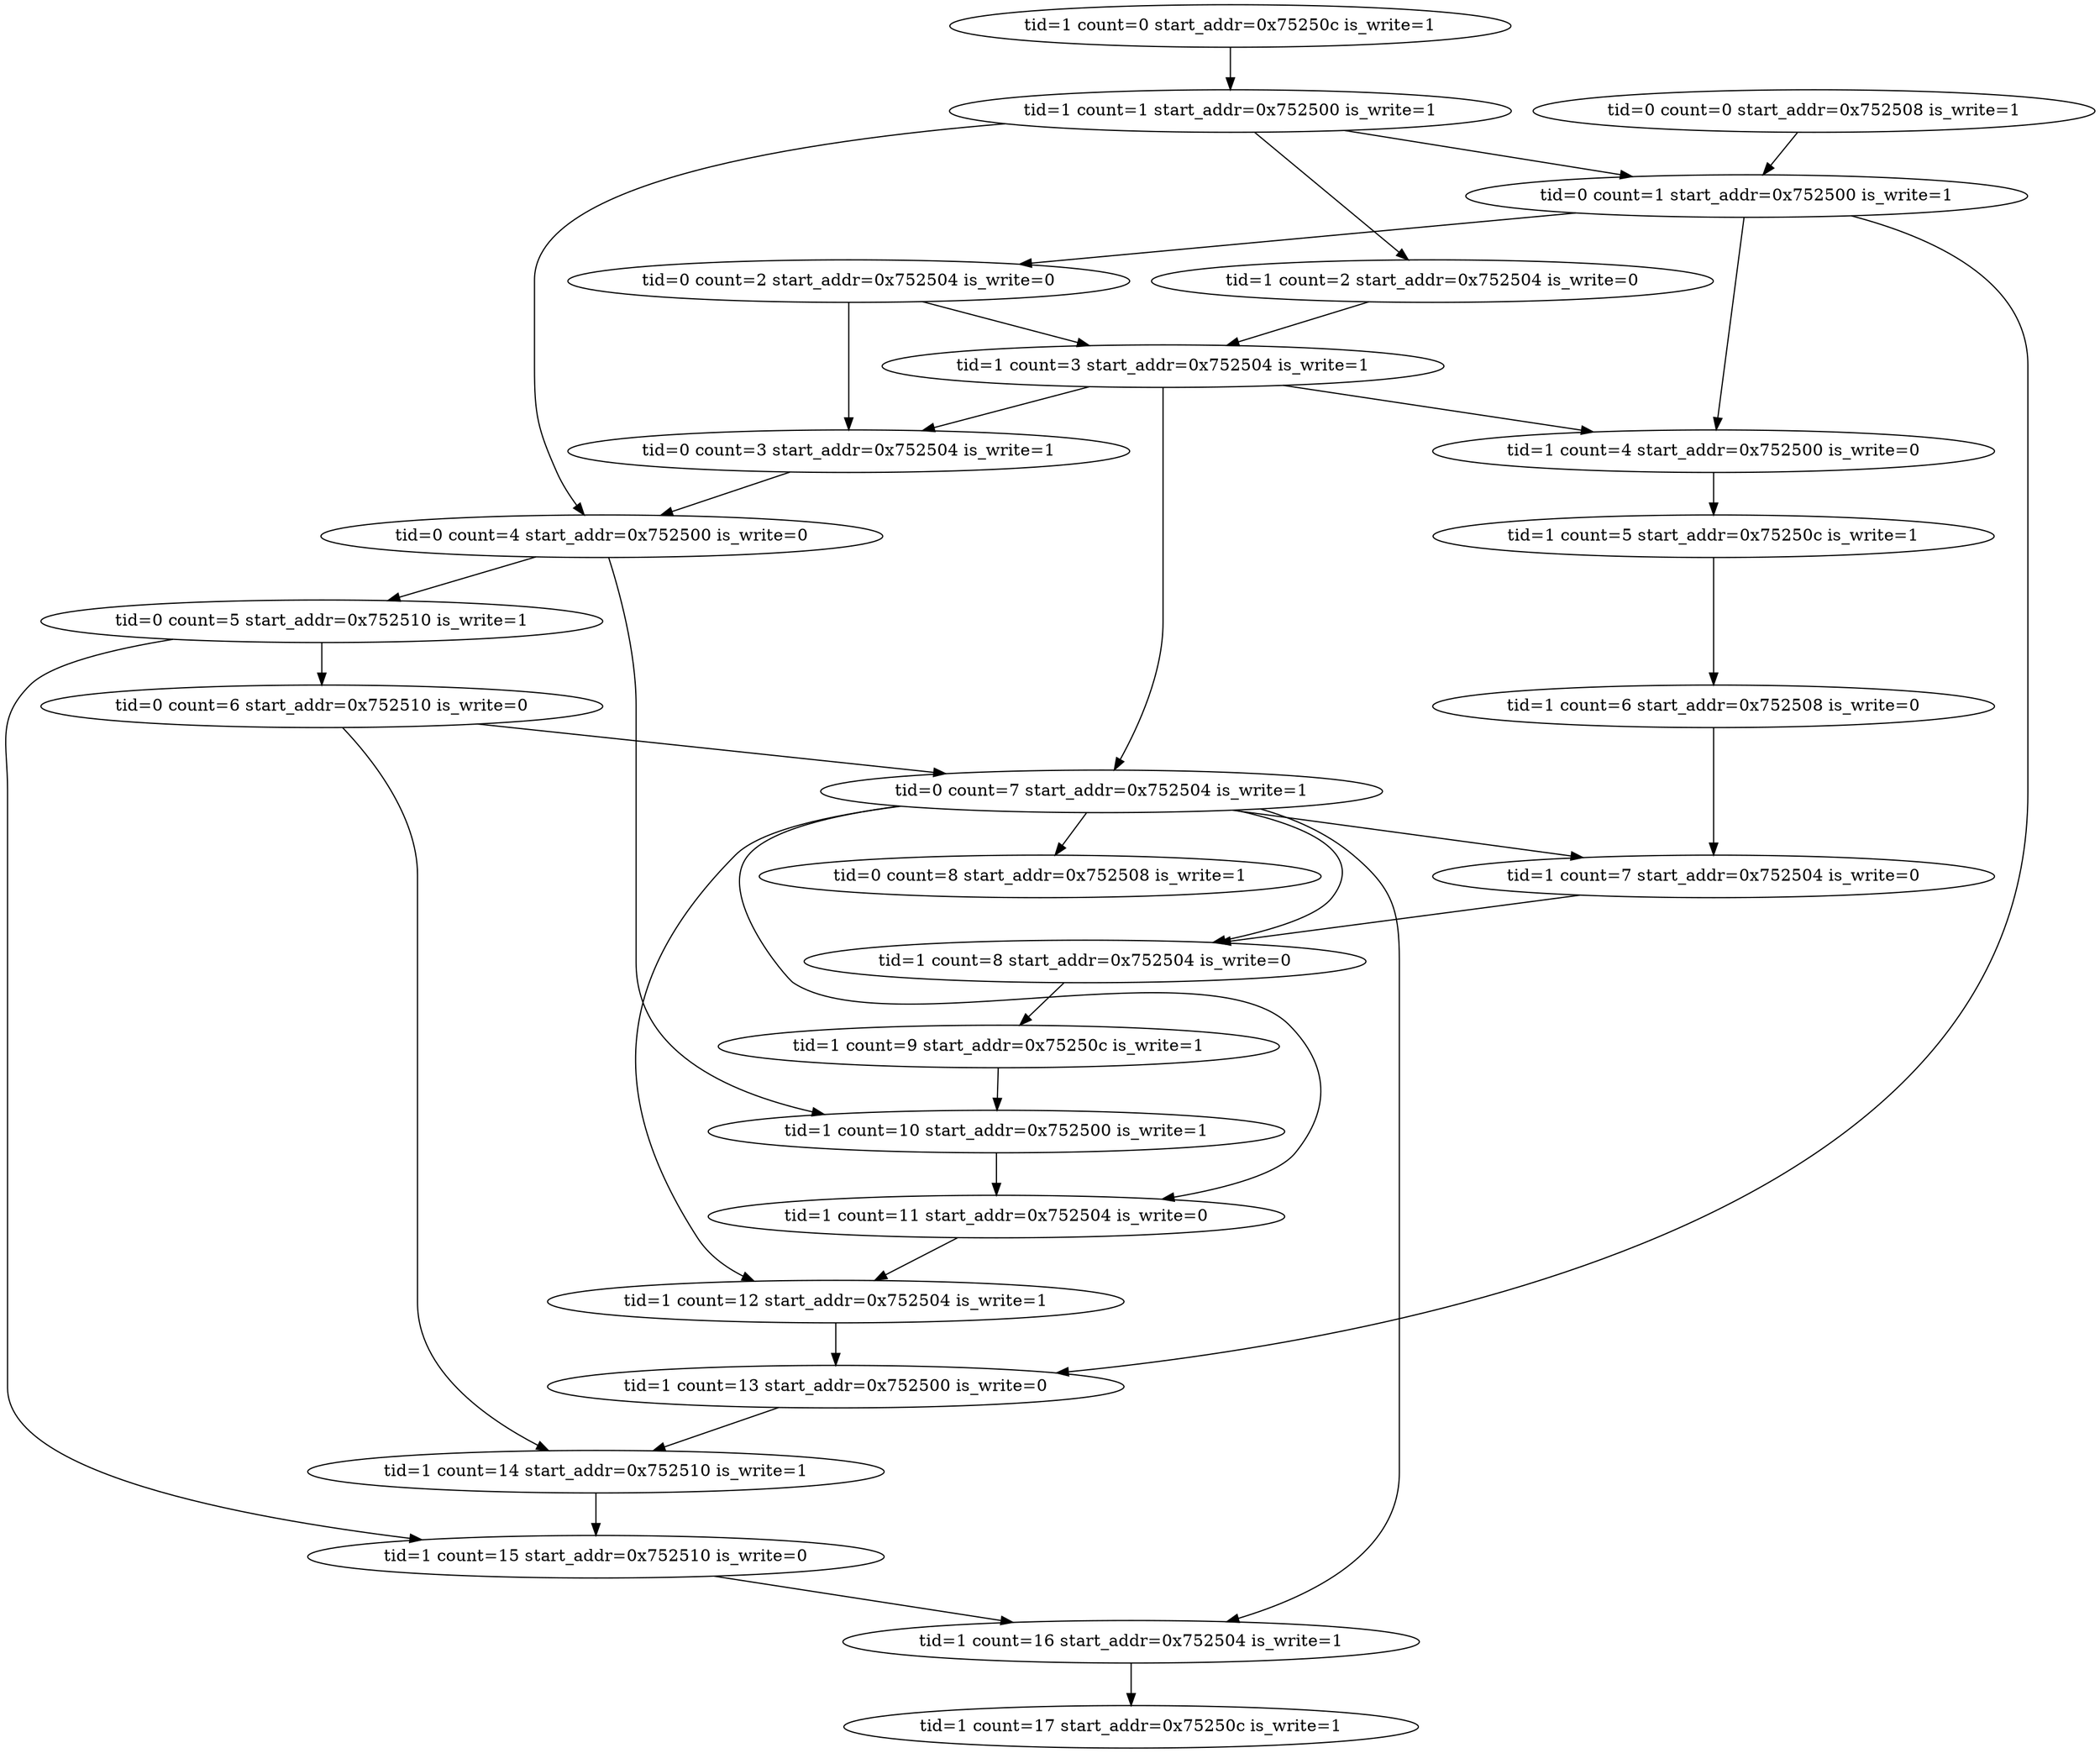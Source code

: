 digraph G {
subgraph t0 {
0 [count=0, is_write=1, label="tid=0 count=0 start_addr=0x752508 is_write=1", start_addr="0x752508", tid=0];
1 [count=1, is_write=1, label="tid=0 count=1 start_addr=0x752500 is_write=1", start_addr="0x752500", tid=0];
2 [count=2, is_write=0, label="tid=0 count=2 start_addr=0x752504 is_write=0", start_addr="0x752504", tid=0];
3 [count=3, is_write=1, label="tid=0 count=3 start_addr=0x752504 is_write=1", start_addr="0x752504", tid=0];
4 [count=4, is_write=0, label="tid=0 count=4 start_addr=0x752500 is_write=0", start_addr="0x752500", tid=0];
5 [count=5, is_write=1, label="tid=0 count=5 start_addr=0x752510 is_write=1", start_addr="0x752510", tid=0];
6 [count=6, is_write=0, label="tid=0 count=6 start_addr=0x752510 is_write=0", start_addr="0x752510", tid=0];
7 [count=7, is_write=1, label="tid=0 count=7 start_addr=0x752504 is_write=1", start_addr="0x752504", tid=0];
8 [count=8, is_write=1, label="tid=0 count=8 start_addr=0x752508 is_write=1", start_addr="0x752508", tid=0];
}
subgraph t1 {
20 [count=0, is_write=1, label="tid=1 count=0 start_addr=0x75250c is_write=1", start_addr="0x75250c", tid=1];
21 [count=1, is_write=1, label="tid=1 count=1 start_addr=0x752500 is_write=1", start_addr="0x752500", tid=1];
22 [count=2, is_write=0, label="tid=1 count=2 start_addr=0x752504 is_write=0", start_addr="0x752504", tid=1];
23 [count=3, is_write=1, label="tid=1 count=3 start_addr=0x752504 is_write=1", start_addr="0x752504", tid=1];
24 [count=4, is_write=0, label="tid=1 count=4 start_addr=0x752500 is_write=0", start_addr="0x752500", tid=1];
25 [count=5, is_write=1, label="tid=1 count=5 start_addr=0x75250c is_write=1", start_addr="0x75250c", tid=1];
26 [count=6, is_write=0, label="tid=1 count=6 start_addr=0x752508 is_write=0", start_addr="0x752508", tid=1];
27 [count=7, is_write=0, label="tid=1 count=7 start_addr=0x752504 is_write=0", start_addr="0x752504", tid=1];
28 [count=8, is_write=0, label="tid=1 count=8 start_addr=0x752504 is_write=0", start_addr="0x752504", tid=1];
29 [count=9, is_write=1, label="tid=1 count=9 start_addr=0x75250c is_write=1", start_addr="0x75250c", tid=1];
30 [count=10, is_write=1, label="tid=1 count=10 start_addr=0x752500 is_write=1", start_addr="0x752500", tid=1];
31 [count=11, is_write=0, label="tid=1 count=11 start_addr=0x752504 is_write=0", start_addr="0x752504", tid=1];
32 [count=12, is_write=1, label="tid=1 count=12 start_addr=0x752504 is_write=1", start_addr="0x752504", tid=1];
33 [count=13, is_write=0, label="tid=1 count=13 start_addr=0x752500 is_write=0", start_addr="0x752500", tid=1];
34 [count=14, is_write=1, label="tid=1 count=14 start_addr=0x752510 is_write=1", start_addr="0x752510", tid=1];
35 [count=15, is_write=0, label="tid=1 count=15 start_addr=0x752510 is_write=0", start_addr="0x752510", tid=1];
36 [count=16, is_write=1, label="tid=1 count=16 start_addr=0x752504 is_write=1", start_addr="0x752504", tid=1];
37 [count=17, is_write=1, label="tid=1 count=17 start_addr=0x75250c is_write=1", start_addr="0x75250c", tid=1];
}
0->1 ;
1->2 ;
2->3 ;
3->4 ;
4->5 ;
5->6 ;
6->7 ;
7->8 ;
20->21 ;
21->22 ;
22->23 ;
23->24 ;
24->25 ;
25->26 ;
26->27 ;
27->28 ;
28->29 ;
29->30 ;
30->31 ;
31->32 ;
32->33 ;
33->34 ;
34->35 ;
35->36 ;
36->37 ;
1->33 ;
1->24 ;
2->23 ;
4->30 ;
5->35 ;
6->34 ;
7->36 ;
7->27 ;
7->28 ;
7->31 ;
7->32 ;
21->4 ;
21->1 ;
23->7 ;
23->3 ;
}
